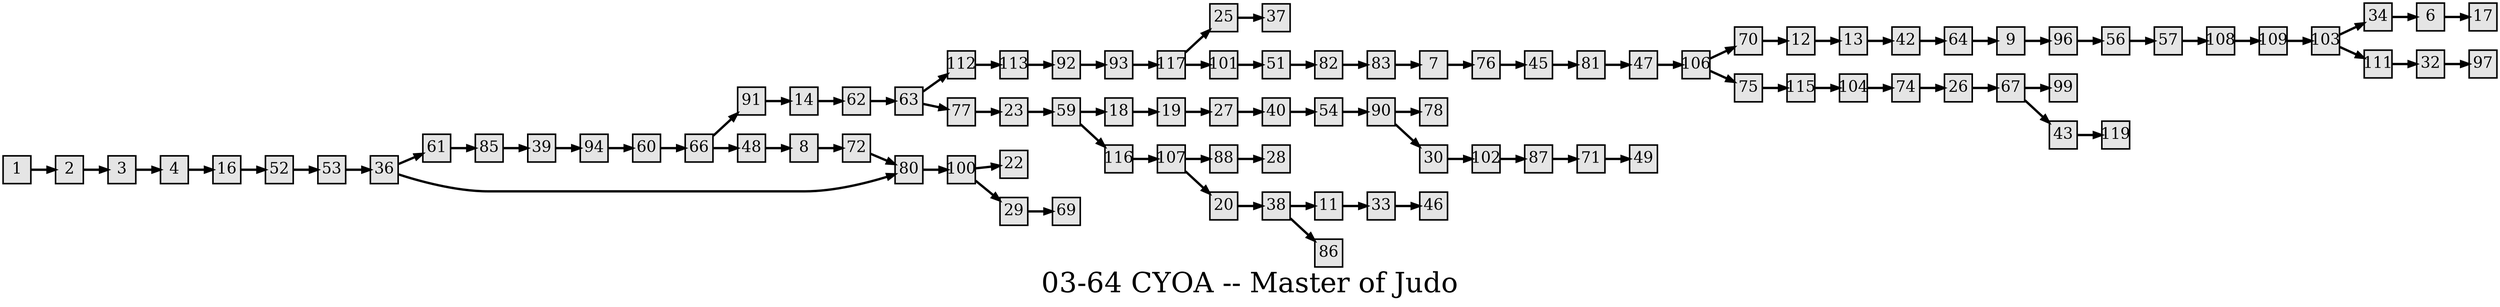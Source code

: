 digraph g{
  graph [ label="03-64 CYOA -- Master of Judo" rankdir=LR, ordering=out, fontsize=36, nodesep="0.35", ranksep="0.45"];
  node  [shape=rect, penwidth=2, fontsize=20, style=filled, fillcolor=grey90, margin="0,0", labelfloat=true, regular=true, fixedsize=true];
  edge  [labelfloat=true, penwidth=3, fontsize=12];

  1 -> 2;
  2 -> 3;
  3 -> 4;
  4 -> 16;
  6 -> 17;
  7 -> 76;
  8 -> 72;
  9 -> 96;
  11 -> 33;
  12 -> 13;
  13 -> 42;
  14 -> 62;
  16 -> 52;
  18 -> 19;
  19 -> 27;
  20 -> 38;
  23 -> 59;
  25 -> 37;
  26 -> 67;
  27 -> 40;
  29 -> 69;
  30 -> 102;
  32 -> 97;
  33 -> 46;
  34 -> 6;
  36 -> 61;
  36 -> 80;
  38 -> 11;
  38 -> 86;
  39 -> 94;
  40 -> 54;
  42 -> 64;
  43 -> 119;
  45 -> 81;
  47 -> 106;
  48 -> 8;
  51 -> 82;
  52 -> 53;
  53 -> 36;
  54 -> 90;
  56 -> 57;
  57 -> 108;
  59 -> 18;
  59 -> 116;
  60 -> 66;
  61 -> 85;
  62 -> 63;
  63 -> 112;
  63 -> 77;
  64 -> 9;
  66 -> 91;
  66 -> 48;
  67 -> 99;
  67 -> 43;
  70 -> 12;
  71 -> 49;
  72 -> 80;
  74 -> 26;
  75 -> 115;
  76 -> 45;
  77 -> 23;
  80 -> 100;
  81 -> 47;
  82 -> 83;
  83 -> 7;
  85 -> 39;
  87 -> 71;
  88 -> 28;
  90 -> 78;
  90 -> 30;
  91 -> 14;
  92 -> 93;
  93 -> 117;
  94 -> 60;
  96 -> 56;
  100 -> 22;
  100 -> 29;
  101 -> 51;
  102 -> 87;
  103 -> 34;
  103 -> 111;
  104 -> 74;
  106 -> 70;
  106 -> 75;
  107 -> 88;
  107 -> 20;
  108 -> 109;
  109 -> 103;
  111 -> 32;
  112 -> 113;
  113 -> 92;
  115 -> 104;
  116 -> 107;
  117 -> 25;
  117 -> 101;
}

